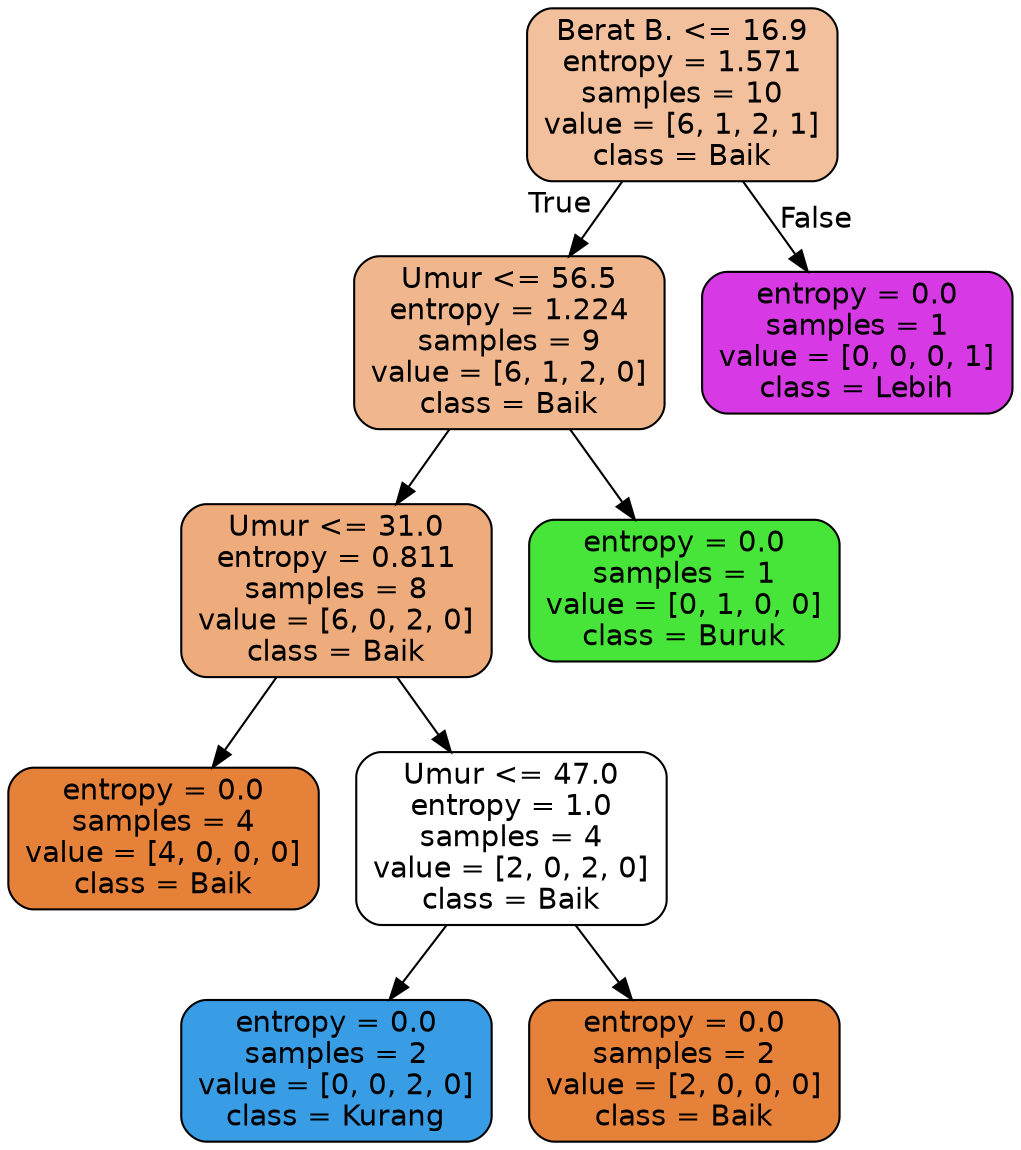 digraph Tree {
node [shape=box, style="filled, rounded", color="black", fontname=helvetica] ;
edge [fontname=helvetica] ;
0 [label="Berat B. <= 16.9\nentropy = 1.571\nsamples = 10\nvalue = [6, 1, 2, 1]\nclass = Baik", fillcolor="#f2c09c"] ;
1 [label="Umur <= 56.5\nentropy = 1.224\nsamples = 9\nvalue = [6, 1, 2, 0]\nclass = Baik", fillcolor="#f0b78e"] ;
0 -> 1 [labeldistance=2.5, labelangle=45, headlabel="True"] ;
2 [label="Umur <= 31.0\nentropy = 0.811\nsamples = 8\nvalue = [6, 0, 2, 0]\nclass = Baik", fillcolor="#eeab7b"] ;
1 -> 2 ;
3 [label="entropy = 0.0\nsamples = 4\nvalue = [4, 0, 0, 0]\nclass = Baik", fillcolor="#e58139"] ;
2 -> 3 ;
4 [label="Umur <= 47.0\nentropy = 1.0\nsamples = 4\nvalue = [2, 0, 2, 0]\nclass = Baik", fillcolor="#ffffff"] ;
2 -> 4 ;
5 [label="entropy = 0.0\nsamples = 2\nvalue = [0, 0, 2, 0]\nclass = Kurang", fillcolor="#399de5"] ;
4 -> 5 ;
6 [label="entropy = 0.0\nsamples = 2\nvalue = [2, 0, 0, 0]\nclass = Baik", fillcolor="#e58139"] ;
4 -> 6 ;
7 [label="entropy = 0.0\nsamples = 1\nvalue = [0, 1, 0, 0]\nclass = Buruk", fillcolor="#47e539"] ;
1 -> 7 ;
8 [label="entropy = 0.0\nsamples = 1\nvalue = [0, 0, 0, 1]\nclass = Lebih", fillcolor="#d739e5"] ;
0 -> 8 [labeldistance=2.5, labelangle=-45, headlabel="False"] ;
}